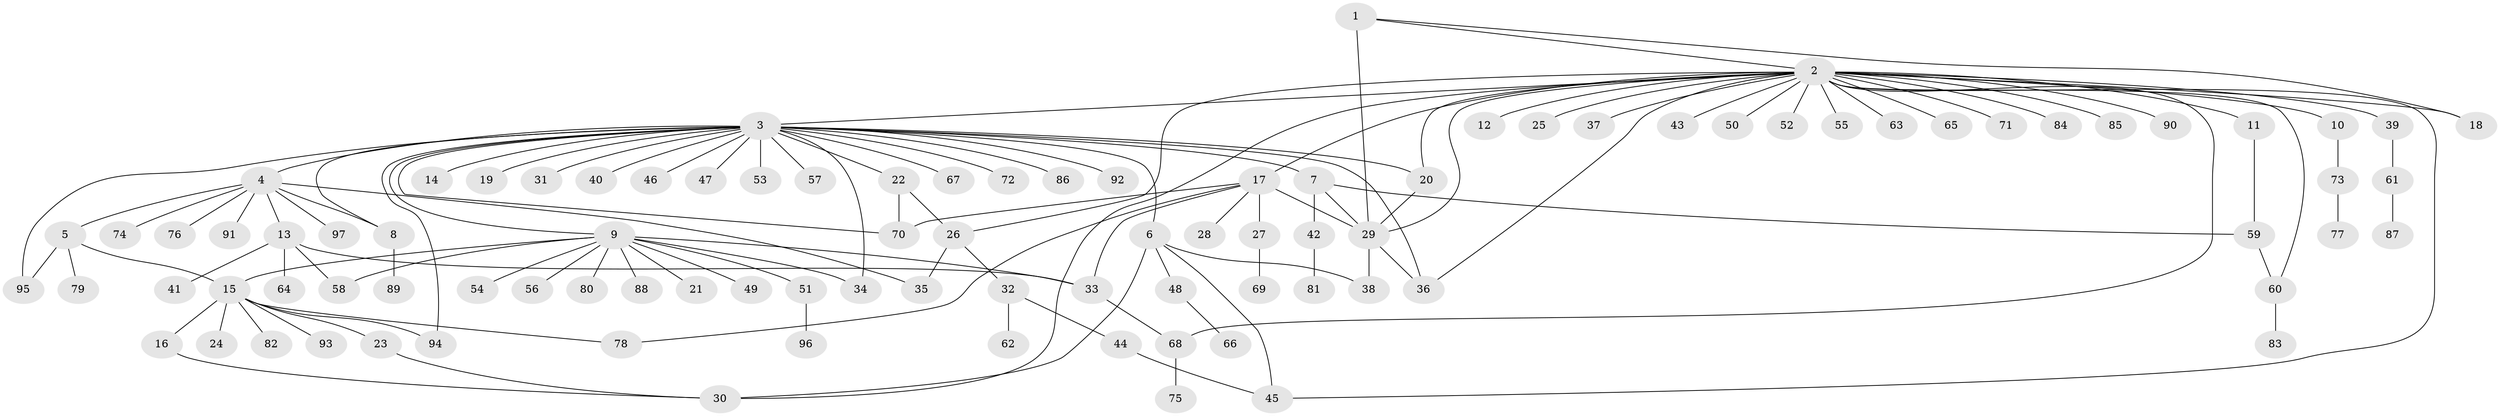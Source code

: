 // original degree distribution, {7: 0.007352941176470588, 31: 0.007352941176470588, 29: 0.007352941176470588, 10: 0.014705882352941176, 5: 0.029411764705882353, 4: 0.0661764705882353, 13: 0.007352941176470588, 2: 0.21323529411764705, 3: 0.0661764705882353, 6: 0.014705882352941176, 9: 0.007352941176470588, 1: 0.5588235294117647}
// Generated by graph-tools (version 1.1) at 2025/50/03/04/25 22:50:29]
// undirected, 97 vertices, 126 edges
graph export_dot {
  node [color=gray90,style=filled];
  1;
  2;
  3;
  4;
  5;
  6;
  7;
  8;
  9;
  10;
  11;
  12;
  13;
  14;
  15;
  16;
  17;
  18;
  19;
  20;
  21;
  22;
  23;
  24;
  25;
  26;
  27;
  28;
  29;
  30;
  31;
  32;
  33;
  34;
  35;
  36;
  37;
  38;
  39;
  40;
  41;
  42;
  43;
  44;
  45;
  46;
  47;
  48;
  49;
  50;
  51;
  52;
  53;
  54;
  55;
  56;
  57;
  58;
  59;
  60;
  61;
  62;
  63;
  64;
  65;
  66;
  67;
  68;
  69;
  70;
  71;
  72;
  73;
  74;
  75;
  76;
  77;
  78;
  79;
  80;
  81;
  82;
  83;
  84;
  85;
  86;
  87;
  88;
  89;
  90;
  91;
  92;
  93;
  94;
  95;
  96;
  97;
  1 -- 2 [weight=1.0];
  1 -- 18 [weight=1.0];
  1 -- 29 [weight=4.0];
  2 -- 3 [weight=1.0];
  2 -- 10 [weight=1.0];
  2 -- 11 [weight=1.0];
  2 -- 12 [weight=1.0];
  2 -- 17 [weight=1.0];
  2 -- 18 [weight=1.0];
  2 -- 20 [weight=1.0];
  2 -- 25 [weight=1.0];
  2 -- 26 [weight=1.0];
  2 -- 29 [weight=1.0];
  2 -- 30 [weight=1.0];
  2 -- 36 [weight=1.0];
  2 -- 37 [weight=1.0];
  2 -- 39 [weight=1.0];
  2 -- 43 [weight=1.0];
  2 -- 45 [weight=1.0];
  2 -- 50 [weight=1.0];
  2 -- 52 [weight=1.0];
  2 -- 55 [weight=1.0];
  2 -- 60 [weight=1.0];
  2 -- 63 [weight=1.0];
  2 -- 65 [weight=1.0];
  2 -- 68 [weight=1.0];
  2 -- 71 [weight=1.0];
  2 -- 84 [weight=1.0];
  2 -- 85 [weight=1.0];
  2 -- 90 [weight=1.0];
  3 -- 4 [weight=1.0];
  3 -- 6 [weight=1.0];
  3 -- 7 [weight=1.0];
  3 -- 8 [weight=1.0];
  3 -- 9 [weight=1.0];
  3 -- 14 [weight=1.0];
  3 -- 19 [weight=1.0];
  3 -- 20 [weight=1.0];
  3 -- 22 [weight=1.0];
  3 -- 31 [weight=1.0];
  3 -- 34 [weight=1.0];
  3 -- 36 [weight=1.0];
  3 -- 40 [weight=1.0];
  3 -- 46 [weight=1.0];
  3 -- 47 [weight=1.0];
  3 -- 53 [weight=1.0];
  3 -- 57 [weight=1.0];
  3 -- 67 [weight=1.0];
  3 -- 70 [weight=1.0];
  3 -- 72 [weight=1.0];
  3 -- 86 [weight=1.0];
  3 -- 92 [weight=1.0];
  3 -- 94 [weight=1.0];
  3 -- 95 [weight=1.0];
  4 -- 5 [weight=1.0];
  4 -- 8 [weight=1.0];
  4 -- 13 [weight=1.0];
  4 -- 35 [weight=1.0];
  4 -- 74 [weight=1.0];
  4 -- 76 [weight=1.0];
  4 -- 91 [weight=1.0];
  4 -- 97 [weight=1.0];
  5 -- 15 [weight=1.0];
  5 -- 79 [weight=1.0];
  5 -- 95 [weight=1.0];
  6 -- 30 [weight=1.0];
  6 -- 38 [weight=1.0];
  6 -- 45 [weight=1.0];
  6 -- 48 [weight=1.0];
  7 -- 29 [weight=1.0];
  7 -- 42 [weight=1.0];
  7 -- 59 [weight=1.0];
  8 -- 89 [weight=1.0];
  9 -- 15 [weight=1.0];
  9 -- 21 [weight=1.0];
  9 -- 33 [weight=1.0];
  9 -- 34 [weight=1.0];
  9 -- 49 [weight=1.0];
  9 -- 51 [weight=1.0];
  9 -- 54 [weight=1.0];
  9 -- 56 [weight=1.0];
  9 -- 58 [weight=1.0];
  9 -- 80 [weight=1.0];
  9 -- 88 [weight=1.0];
  10 -- 73 [weight=1.0];
  11 -- 59 [weight=1.0];
  13 -- 33 [weight=1.0];
  13 -- 41 [weight=1.0];
  13 -- 58 [weight=1.0];
  13 -- 64 [weight=1.0];
  15 -- 16 [weight=1.0];
  15 -- 23 [weight=1.0];
  15 -- 24 [weight=1.0];
  15 -- 78 [weight=1.0];
  15 -- 82 [weight=1.0];
  15 -- 93 [weight=1.0];
  15 -- 94 [weight=1.0];
  16 -- 30 [weight=1.0];
  17 -- 27 [weight=1.0];
  17 -- 28 [weight=1.0];
  17 -- 29 [weight=1.0];
  17 -- 33 [weight=1.0];
  17 -- 70 [weight=1.0];
  17 -- 78 [weight=1.0];
  20 -- 29 [weight=1.0];
  22 -- 26 [weight=1.0];
  22 -- 70 [weight=1.0];
  23 -- 30 [weight=1.0];
  26 -- 32 [weight=1.0];
  26 -- 35 [weight=1.0];
  27 -- 69 [weight=1.0];
  29 -- 36 [weight=1.0];
  29 -- 38 [weight=1.0];
  32 -- 44 [weight=1.0];
  32 -- 62 [weight=1.0];
  33 -- 68 [weight=1.0];
  39 -- 61 [weight=1.0];
  42 -- 81 [weight=1.0];
  44 -- 45 [weight=1.0];
  48 -- 66 [weight=1.0];
  51 -- 96 [weight=1.0];
  59 -- 60 [weight=1.0];
  60 -- 83 [weight=1.0];
  61 -- 87 [weight=1.0];
  68 -- 75 [weight=1.0];
  73 -- 77 [weight=1.0];
}
